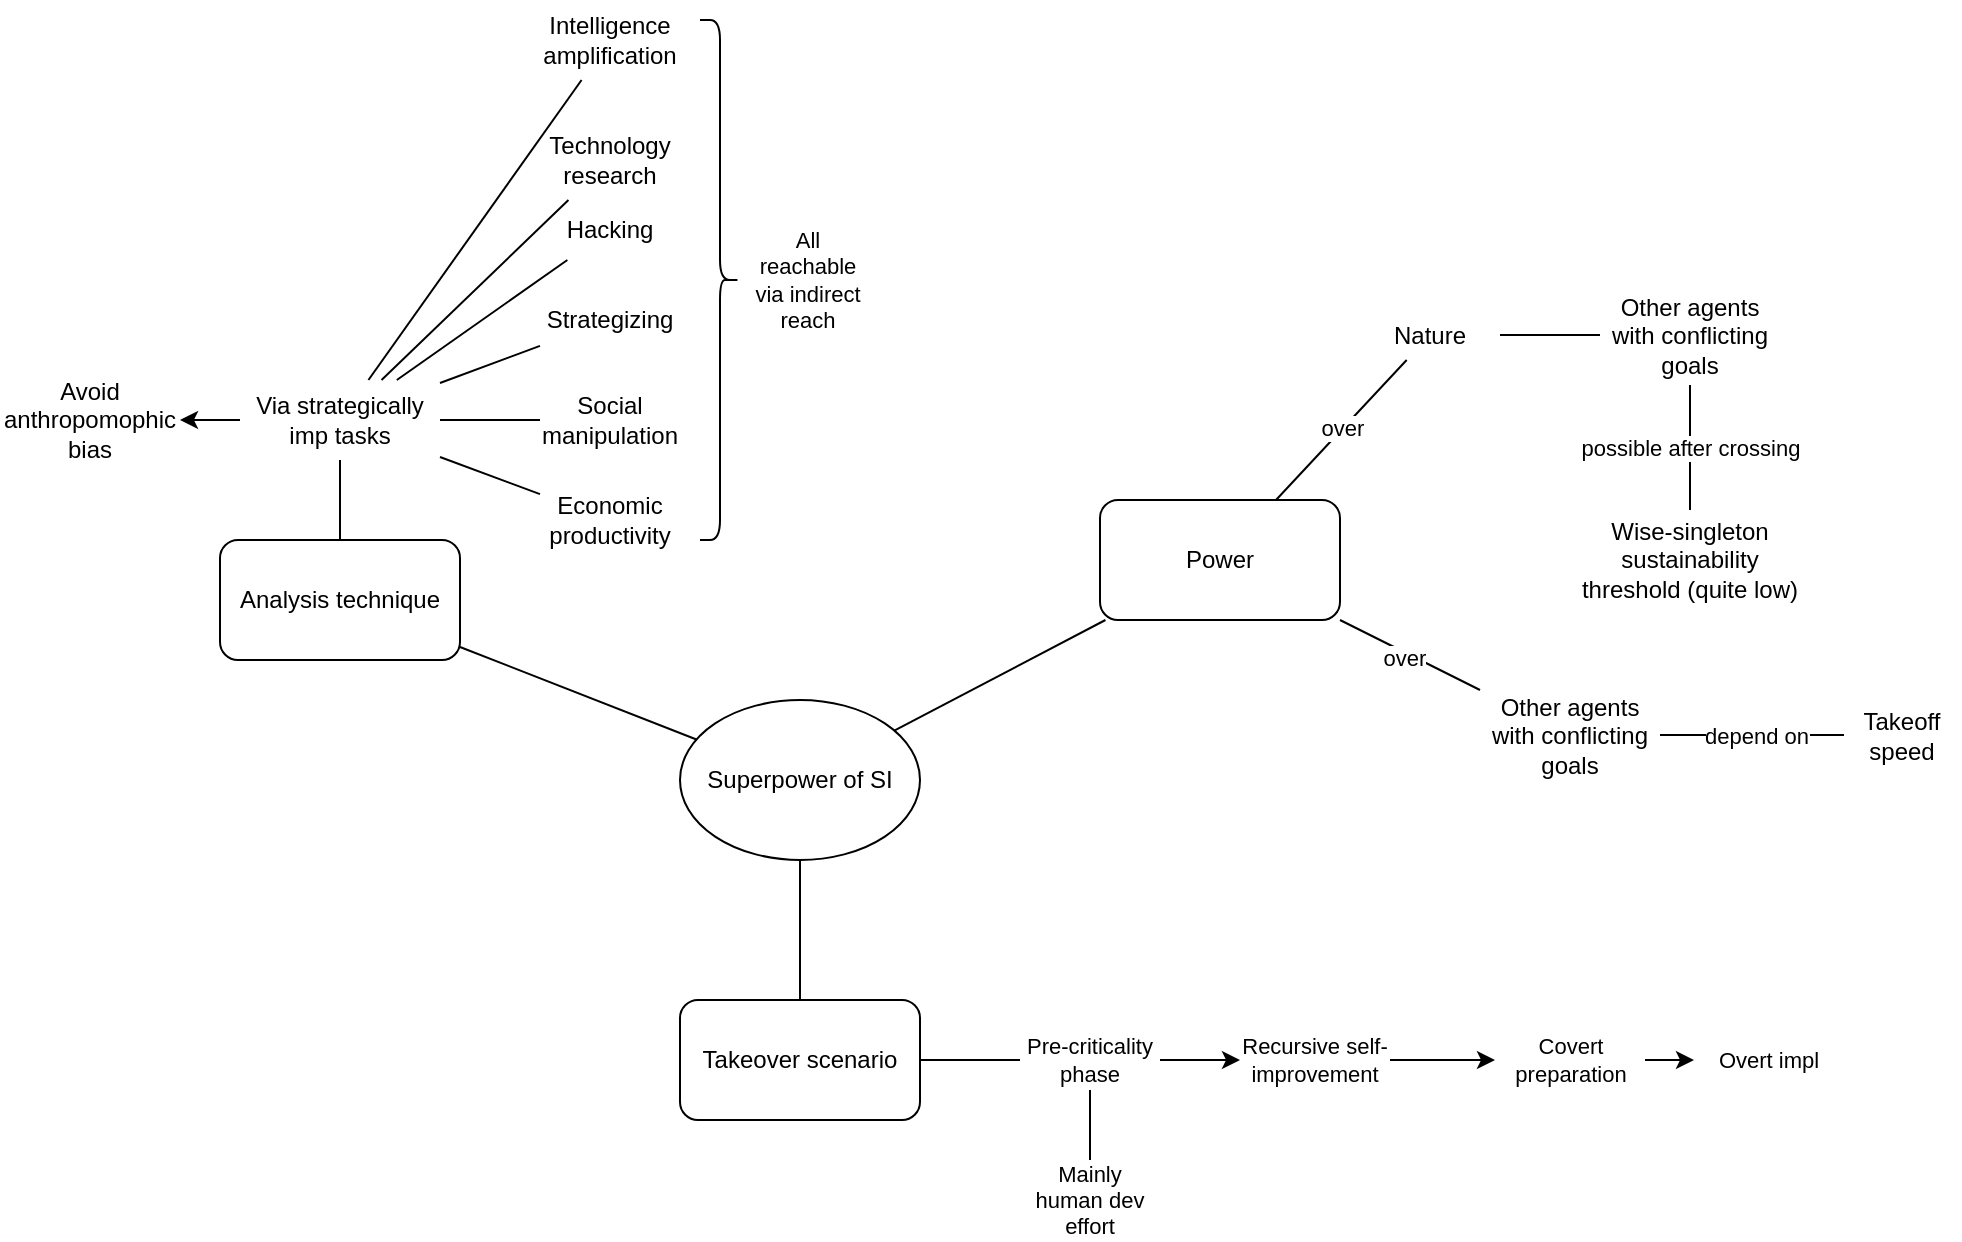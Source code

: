 <mxfile version="22.1.17" type="github">
  <diagram name="Page-1" id="z7CvnJKogNyj9DORri2H">
    <mxGraphModel dx="1781" dy="1665" grid="1" gridSize="10" guides="1" tooltips="1" connect="1" arrows="1" fold="1" page="1" pageScale="1" pageWidth="827" pageHeight="1169" math="0" shadow="0">
      <root>
        <mxCell id="0" />
        <mxCell id="1" parent="0" />
        <mxCell id="vrLVTCbadJfJY2id_NLF-8" value="" style="edgeStyle=orthogonalEdgeStyle;rounded=0;orthogonalLoop=1;jettySize=auto;html=1;endArrow=none;endFill=0;" edge="1" parent="1" source="vrLVTCbadJfJY2id_NLF-1" target="vrLVTCbadJfJY2id_NLF-6">
          <mxGeometry relative="1" as="geometry" />
        </mxCell>
        <mxCell id="vrLVTCbadJfJY2id_NLF-1" value="Analysis technique" style="rounded=1;whiteSpace=wrap;html=1;" vertex="1" parent="1">
          <mxGeometry x="90" y="230" width="120" height="60" as="geometry" />
        </mxCell>
        <mxCell id="vrLVTCbadJfJY2id_NLF-24" style="edgeStyle=none;shape=connector;rounded=0;orthogonalLoop=1;jettySize=auto;html=1;labelBackgroundColor=default;strokeColor=default;align=center;verticalAlign=middle;fontFamily=Helvetica;fontSize=11;fontColor=default;endArrow=none;endFill=0;" edge="1" parent="1" source="vrLVTCbadJfJY2id_NLF-2" target="vrLVTCbadJfJY2id_NLF-1">
          <mxGeometry relative="1" as="geometry" />
        </mxCell>
        <mxCell id="vrLVTCbadJfJY2id_NLF-25" style="edgeStyle=none;shape=connector;rounded=0;orthogonalLoop=1;jettySize=auto;html=1;labelBackgroundColor=default;strokeColor=default;align=center;verticalAlign=middle;fontFamily=Helvetica;fontSize=11;fontColor=default;endArrow=none;endFill=0;" edge="1" parent="1" source="vrLVTCbadJfJY2id_NLF-2" target="vrLVTCbadJfJY2id_NLF-4">
          <mxGeometry relative="1" as="geometry" />
        </mxCell>
        <mxCell id="vrLVTCbadJfJY2id_NLF-26" style="edgeStyle=none;shape=connector;rounded=0;orthogonalLoop=1;jettySize=auto;html=1;labelBackgroundColor=default;strokeColor=default;align=center;verticalAlign=middle;fontFamily=Helvetica;fontSize=11;fontColor=default;endArrow=none;endFill=0;" edge="1" parent="1" source="vrLVTCbadJfJY2id_NLF-2" target="vrLVTCbadJfJY2id_NLF-3">
          <mxGeometry relative="1" as="geometry" />
        </mxCell>
        <mxCell id="vrLVTCbadJfJY2id_NLF-2" value="Superpower of SI" style="ellipse;whiteSpace=wrap;html=1;" vertex="1" parent="1">
          <mxGeometry x="320" y="310" width="120" height="80" as="geometry" />
        </mxCell>
        <mxCell id="vrLVTCbadJfJY2id_NLF-44" value="" style="edgeStyle=none;shape=connector;rounded=0;orthogonalLoop=1;jettySize=auto;html=1;labelBackgroundColor=default;strokeColor=default;align=center;verticalAlign=middle;fontFamily=Helvetica;fontSize=11;fontColor=default;endArrow=none;endFill=0;" edge="1" parent="1" source="vrLVTCbadJfJY2id_NLF-3" target="vrLVTCbadJfJY2id_NLF-41">
          <mxGeometry relative="1" as="geometry" />
        </mxCell>
        <mxCell id="vrLVTCbadJfJY2id_NLF-3" value="Takeover scenario" style="rounded=1;whiteSpace=wrap;html=1;" vertex="1" parent="1">
          <mxGeometry x="320" y="460" width="120" height="60" as="geometry" />
        </mxCell>
        <mxCell id="vrLVTCbadJfJY2id_NLF-29" style="edgeStyle=none;shape=connector;rounded=0;orthogonalLoop=1;jettySize=auto;html=1;labelBackgroundColor=default;strokeColor=default;align=center;verticalAlign=middle;fontFamily=Helvetica;fontSize=11;fontColor=default;endArrow=none;endFill=0;" edge="1" parent="1" source="vrLVTCbadJfJY2id_NLF-4" target="vrLVTCbadJfJY2id_NLF-28">
          <mxGeometry relative="1" as="geometry" />
        </mxCell>
        <mxCell id="vrLVTCbadJfJY2id_NLF-32" value="over" style="edgeLabel;html=1;align=center;verticalAlign=middle;resizable=0;points=[];fontSize=11;fontFamily=Helvetica;fontColor=default;" vertex="1" connectable="0" parent="vrLVTCbadJfJY2id_NLF-29">
          <mxGeometry x="-0.068" y="-3" relative="1" as="geometry">
            <mxPoint as="offset" />
          </mxGeometry>
        </mxCell>
        <mxCell id="vrLVTCbadJfJY2id_NLF-30" style="edgeStyle=none;shape=connector;rounded=0;orthogonalLoop=1;jettySize=auto;html=1;labelBackgroundColor=default;strokeColor=default;align=center;verticalAlign=middle;fontFamily=Helvetica;fontSize=11;fontColor=default;endArrow=none;endFill=0;" edge="1" parent="1" source="vrLVTCbadJfJY2id_NLF-4" target="vrLVTCbadJfJY2id_NLF-27">
          <mxGeometry relative="1" as="geometry" />
        </mxCell>
        <mxCell id="vrLVTCbadJfJY2id_NLF-31" value="over" style="edgeLabel;html=1;align=center;verticalAlign=middle;resizable=0;points=[];fontSize=11;fontFamily=Helvetica;fontColor=default;" vertex="1" connectable="0" parent="vrLVTCbadJfJY2id_NLF-30">
          <mxGeometry x="0.039" y="1" relative="1" as="geometry">
            <mxPoint y="1" as="offset" />
          </mxGeometry>
        </mxCell>
        <mxCell id="vrLVTCbadJfJY2id_NLF-4" value="Power" style="rounded=1;whiteSpace=wrap;html=1;" vertex="1" parent="1">
          <mxGeometry x="530" y="210" width="120" height="60" as="geometry" />
        </mxCell>
        <mxCell id="vrLVTCbadJfJY2id_NLF-5" value="Avoid anthropomophic bias" style="text;html=1;strokeColor=none;fillColor=none;align=center;verticalAlign=middle;whiteSpace=wrap;rounded=0;" vertex="1" parent="1">
          <mxGeometry x="-20" y="150" width="90" height="40" as="geometry" />
        </mxCell>
        <mxCell id="vrLVTCbadJfJY2id_NLF-7" value="" style="edgeStyle=orthogonalEdgeStyle;rounded=0;orthogonalLoop=1;jettySize=auto;html=1;" edge="1" parent="1" source="vrLVTCbadJfJY2id_NLF-6" target="vrLVTCbadJfJY2id_NLF-5">
          <mxGeometry relative="1" as="geometry" />
        </mxCell>
        <mxCell id="vrLVTCbadJfJY2id_NLF-15" style="shape=connector;rounded=0;orthogonalLoop=1;jettySize=auto;html=1;labelBackgroundColor=default;strokeColor=default;align=center;verticalAlign=middle;fontFamily=Helvetica;fontSize=11;fontColor=default;endArrow=none;endFill=0;" edge="1" parent="1" source="vrLVTCbadJfJY2id_NLF-6" target="vrLVTCbadJfJY2id_NLF-9">
          <mxGeometry relative="1" as="geometry" />
        </mxCell>
        <mxCell id="vrLVTCbadJfJY2id_NLF-16" style="edgeStyle=none;shape=connector;rounded=0;orthogonalLoop=1;jettySize=auto;html=1;labelBackgroundColor=default;strokeColor=default;align=center;verticalAlign=middle;fontFamily=Helvetica;fontSize=11;fontColor=default;endArrow=none;endFill=0;" edge="1" parent="1" source="vrLVTCbadJfJY2id_NLF-6" target="vrLVTCbadJfJY2id_NLF-10">
          <mxGeometry relative="1" as="geometry" />
        </mxCell>
        <mxCell id="vrLVTCbadJfJY2id_NLF-18" style="edgeStyle=none;shape=connector;rounded=0;orthogonalLoop=1;jettySize=auto;html=1;labelBackgroundColor=default;strokeColor=default;align=center;verticalAlign=middle;fontFamily=Helvetica;fontSize=11;fontColor=default;endArrow=none;endFill=0;" edge="1" parent="1" source="vrLVTCbadJfJY2id_NLF-6" target="vrLVTCbadJfJY2id_NLF-11">
          <mxGeometry relative="1" as="geometry" />
        </mxCell>
        <mxCell id="vrLVTCbadJfJY2id_NLF-19" style="edgeStyle=none;shape=connector;rounded=0;orthogonalLoop=1;jettySize=auto;html=1;labelBackgroundColor=default;strokeColor=default;align=center;verticalAlign=middle;fontFamily=Helvetica;fontSize=11;fontColor=default;endArrow=none;endFill=0;" edge="1" parent="1" source="vrLVTCbadJfJY2id_NLF-6" target="vrLVTCbadJfJY2id_NLF-12">
          <mxGeometry relative="1" as="geometry" />
        </mxCell>
        <mxCell id="vrLVTCbadJfJY2id_NLF-20" style="edgeStyle=none;shape=connector;rounded=0;orthogonalLoop=1;jettySize=auto;html=1;labelBackgroundColor=default;strokeColor=default;align=center;verticalAlign=middle;fontFamily=Helvetica;fontSize=11;fontColor=default;endArrow=none;endFill=0;" edge="1" parent="1" source="vrLVTCbadJfJY2id_NLF-6" target="vrLVTCbadJfJY2id_NLF-13">
          <mxGeometry relative="1" as="geometry" />
        </mxCell>
        <mxCell id="vrLVTCbadJfJY2id_NLF-21" style="edgeStyle=none;shape=connector;rounded=0;orthogonalLoop=1;jettySize=auto;html=1;labelBackgroundColor=default;strokeColor=default;align=center;verticalAlign=middle;fontFamily=Helvetica;fontSize=11;fontColor=default;endArrow=none;endFill=0;" edge="1" parent="1" source="vrLVTCbadJfJY2id_NLF-6" target="vrLVTCbadJfJY2id_NLF-14">
          <mxGeometry relative="1" as="geometry" />
        </mxCell>
        <mxCell id="vrLVTCbadJfJY2id_NLF-6" value="Via strategically imp tasks" style="text;html=1;strokeColor=none;fillColor=none;align=center;verticalAlign=middle;whiteSpace=wrap;rounded=0;" vertex="1" parent="1">
          <mxGeometry x="100" y="150" width="100" height="40" as="geometry" />
        </mxCell>
        <mxCell id="vrLVTCbadJfJY2id_NLF-9" value="Technology research" style="text;html=1;strokeColor=none;fillColor=none;align=center;verticalAlign=middle;whiteSpace=wrap;rounded=0;" vertex="1" parent="1">
          <mxGeometry x="250" y="20" width="70" height="40" as="geometry" />
        </mxCell>
        <mxCell id="vrLVTCbadJfJY2id_NLF-10" value="Intelligence amplification" style="text;html=1;strokeColor=none;fillColor=none;align=center;verticalAlign=middle;whiteSpace=wrap;rounded=0;" vertex="1" parent="1">
          <mxGeometry x="250" y="-40" width="70" height="40" as="geometry" />
        </mxCell>
        <mxCell id="vrLVTCbadJfJY2id_NLF-11" value="Hacking" style="text;html=1;strokeColor=none;fillColor=none;align=center;verticalAlign=middle;whiteSpace=wrap;rounded=0;" vertex="1" parent="1">
          <mxGeometry x="260" y="60" width="50" height="30" as="geometry" />
        </mxCell>
        <mxCell id="vrLVTCbadJfJY2id_NLF-12" value="Strategizing" style="text;html=1;strokeColor=none;fillColor=none;align=center;verticalAlign=middle;whiteSpace=wrap;rounded=0;" vertex="1" parent="1">
          <mxGeometry x="250" y="100" width="70" height="40" as="geometry" />
        </mxCell>
        <mxCell id="vrLVTCbadJfJY2id_NLF-13" value="Social manipulation" style="text;html=1;strokeColor=none;fillColor=none;align=center;verticalAlign=middle;whiteSpace=wrap;rounded=0;" vertex="1" parent="1">
          <mxGeometry x="250" y="150" width="70" height="40" as="geometry" />
        </mxCell>
        <mxCell id="vrLVTCbadJfJY2id_NLF-14" value="Economic productivity" style="text;html=1;strokeColor=none;fillColor=none;align=center;verticalAlign=middle;whiteSpace=wrap;rounded=0;" vertex="1" parent="1">
          <mxGeometry x="250" y="200" width="70" height="40" as="geometry" />
        </mxCell>
        <mxCell id="vrLVTCbadJfJY2id_NLF-22" value="All reachable via indirect reach" style="text;html=1;strokeColor=none;fillColor=none;align=center;verticalAlign=middle;whiteSpace=wrap;rounded=0;fontSize=11;fontFamily=Helvetica;fontColor=default;" vertex="1" parent="1">
          <mxGeometry x="354" y="85" width="60" height="30" as="geometry" />
        </mxCell>
        <mxCell id="vrLVTCbadJfJY2id_NLF-23" value="" style="shape=curlyBracket;whiteSpace=wrap;html=1;rounded=1;flipH=1;labelPosition=right;verticalLabelPosition=middle;align=left;verticalAlign=middle;fontFamily=Helvetica;fontSize=11;fontColor=default;" vertex="1" parent="1">
          <mxGeometry x="330" y="-30" width="20" height="260" as="geometry" />
        </mxCell>
        <mxCell id="vrLVTCbadJfJY2id_NLF-38" value="" style="edgeStyle=none;shape=connector;rounded=0;orthogonalLoop=1;jettySize=auto;html=1;labelBackgroundColor=default;strokeColor=default;align=center;verticalAlign=middle;fontFamily=Helvetica;fontSize=11;fontColor=default;endArrow=none;endFill=0;" edge="1" parent="1" source="vrLVTCbadJfJY2id_NLF-27" target="vrLVTCbadJfJY2id_NLF-37">
          <mxGeometry relative="1" as="geometry" />
        </mxCell>
        <mxCell id="vrLVTCbadJfJY2id_NLF-27" value="Nature" style="text;html=1;strokeColor=none;fillColor=none;align=center;verticalAlign=middle;whiteSpace=wrap;rounded=0;" vertex="1" parent="1">
          <mxGeometry x="660" y="115" width="70" height="25" as="geometry" />
        </mxCell>
        <mxCell id="vrLVTCbadJfJY2id_NLF-34" value="" style="edgeStyle=none;shape=connector;rounded=0;orthogonalLoop=1;jettySize=auto;html=1;labelBackgroundColor=default;strokeColor=default;align=center;verticalAlign=middle;fontFamily=Helvetica;fontSize=11;fontColor=default;endArrow=none;endFill=0;" edge="1" parent="1" source="vrLVTCbadJfJY2id_NLF-28" target="vrLVTCbadJfJY2id_NLF-33">
          <mxGeometry relative="1" as="geometry" />
        </mxCell>
        <mxCell id="vrLVTCbadJfJY2id_NLF-36" value="depend on" style="edgeLabel;html=1;align=center;verticalAlign=middle;resizable=0;points=[];fontSize=11;fontFamily=Helvetica;fontColor=default;" vertex="1" connectable="0" parent="vrLVTCbadJfJY2id_NLF-34">
          <mxGeometry x="0.033" relative="1" as="geometry">
            <mxPoint as="offset" />
          </mxGeometry>
        </mxCell>
        <mxCell id="vrLVTCbadJfJY2id_NLF-28" value="Other agents with conflicting goals" style="text;html=1;strokeColor=none;fillColor=none;align=center;verticalAlign=middle;whiteSpace=wrap;rounded=0;" vertex="1" parent="1">
          <mxGeometry x="720" y="302.5" width="90" height="50" as="geometry" />
        </mxCell>
        <mxCell id="vrLVTCbadJfJY2id_NLF-33" value="Takeoff speed" style="text;html=1;strokeColor=none;fillColor=none;align=center;verticalAlign=middle;whiteSpace=wrap;rounded=0;" vertex="1" parent="1">
          <mxGeometry x="902" y="315" width="58" height="25" as="geometry" />
        </mxCell>
        <mxCell id="vrLVTCbadJfJY2id_NLF-40" value="possible after crossing" style="edgeStyle=none;shape=connector;rounded=0;orthogonalLoop=1;jettySize=auto;html=1;labelBackgroundColor=default;strokeColor=default;align=center;verticalAlign=middle;fontFamily=Helvetica;fontSize=11;fontColor=default;endArrow=none;endFill=0;" edge="1" parent="1" source="vrLVTCbadJfJY2id_NLF-37" target="vrLVTCbadJfJY2id_NLF-39">
          <mxGeometry relative="1" as="geometry" />
        </mxCell>
        <mxCell id="vrLVTCbadJfJY2id_NLF-37" value="Other agents with conflicting goals" style="text;html=1;strokeColor=none;fillColor=none;align=center;verticalAlign=middle;whiteSpace=wrap;rounded=0;" vertex="1" parent="1">
          <mxGeometry x="780" y="102.5" width="90" height="50" as="geometry" />
        </mxCell>
        <mxCell id="vrLVTCbadJfJY2id_NLF-39" value="Wise-singleton sustainability threshold (quite low)" style="text;html=1;strokeColor=none;fillColor=none;align=center;verticalAlign=middle;whiteSpace=wrap;rounded=0;" vertex="1" parent="1">
          <mxGeometry x="765" y="215" width="120" height="50" as="geometry" />
        </mxCell>
        <mxCell id="vrLVTCbadJfJY2id_NLF-43" value="" style="edgeStyle=none;shape=connector;rounded=0;orthogonalLoop=1;jettySize=auto;html=1;labelBackgroundColor=default;strokeColor=default;align=center;verticalAlign=middle;fontFamily=Helvetica;fontSize=11;fontColor=default;endArrow=none;endFill=0;" edge="1" parent="1" source="vrLVTCbadJfJY2id_NLF-41" target="vrLVTCbadJfJY2id_NLF-42">
          <mxGeometry relative="1" as="geometry" />
        </mxCell>
        <mxCell id="vrLVTCbadJfJY2id_NLF-46" value="" style="edgeStyle=none;shape=connector;rounded=0;orthogonalLoop=1;jettySize=auto;html=1;labelBackgroundColor=default;strokeColor=default;align=center;verticalAlign=middle;fontFamily=Helvetica;fontSize=11;fontColor=default;endArrow=classic;endFill=1;" edge="1" parent="1" source="vrLVTCbadJfJY2id_NLF-41" target="vrLVTCbadJfJY2id_NLF-45">
          <mxGeometry relative="1" as="geometry" />
        </mxCell>
        <mxCell id="vrLVTCbadJfJY2id_NLF-41" value="Pre-criticality phase" style="text;html=1;strokeColor=none;fillColor=none;align=center;verticalAlign=middle;whiteSpace=wrap;rounded=0;fontSize=11;fontFamily=Helvetica;fontColor=default;" vertex="1" parent="1">
          <mxGeometry x="490" y="475" width="70" height="30" as="geometry" />
        </mxCell>
        <mxCell id="vrLVTCbadJfJY2id_NLF-42" value="Mainly human dev effort" style="text;html=1;strokeColor=none;fillColor=none;align=center;verticalAlign=middle;whiteSpace=wrap;rounded=0;fontSize=11;fontFamily=Helvetica;fontColor=default;" vertex="1" parent="1">
          <mxGeometry x="490" y="540" width="70" height="40" as="geometry" />
        </mxCell>
        <mxCell id="vrLVTCbadJfJY2id_NLF-49" value="" style="edgeStyle=none;shape=connector;rounded=0;orthogonalLoop=1;jettySize=auto;html=1;labelBackgroundColor=default;strokeColor=default;align=center;verticalAlign=middle;fontFamily=Helvetica;fontSize=11;fontColor=default;endArrow=classic;endFill=1;" edge="1" parent="1" source="vrLVTCbadJfJY2id_NLF-45" target="vrLVTCbadJfJY2id_NLF-47">
          <mxGeometry relative="1" as="geometry" />
        </mxCell>
        <mxCell id="vrLVTCbadJfJY2id_NLF-45" value="Recursive self-improvement" style="text;html=1;strokeColor=none;fillColor=none;align=center;verticalAlign=middle;whiteSpace=wrap;rounded=0;fontSize=11;fontFamily=Helvetica;fontColor=default;" vertex="1" parent="1">
          <mxGeometry x="600" y="475" width="75" height="30" as="geometry" />
        </mxCell>
        <mxCell id="vrLVTCbadJfJY2id_NLF-50" value="" style="edgeStyle=none;shape=connector;rounded=0;orthogonalLoop=1;jettySize=auto;html=1;labelBackgroundColor=default;strokeColor=default;align=center;verticalAlign=middle;fontFamily=Helvetica;fontSize=11;fontColor=default;endArrow=classic;endFill=1;" edge="1" parent="1" source="vrLVTCbadJfJY2id_NLF-47" target="vrLVTCbadJfJY2id_NLF-48">
          <mxGeometry relative="1" as="geometry" />
        </mxCell>
        <mxCell id="vrLVTCbadJfJY2id_NLF-47" value="Covert preparation" style="text;html=1;strokeColor=none;fillColor=none;align=center;verticalAlign=middle;whiteSpace=wrap;rounded=0;fontSize=11;fontFamily=Helvetica;fontColor=default;" vertex="1" parent="1">
          <mxGeometry x="727.5" y="475" width="75" height="30" as="geometry" />
        </mxCell>
        <mxCell id="vrLVTCbadJfJY2id_NLF-48" value="Overt impl" style="text;html=1;strokeColor=none;fillColor=none;align=center;verticalAlign=middle;whiteSpace=wrap;rounded=0;fontSize=11;fontFamily=Helvetica;fontColor=default;" vertex="1" parent="1">
          <mxGeometry x="827" y="475" width="75" height="30" as="geometry" />
        </mxCell>
      </root>
    </mxGraphModel>
  </diagram>
</mxfile>
